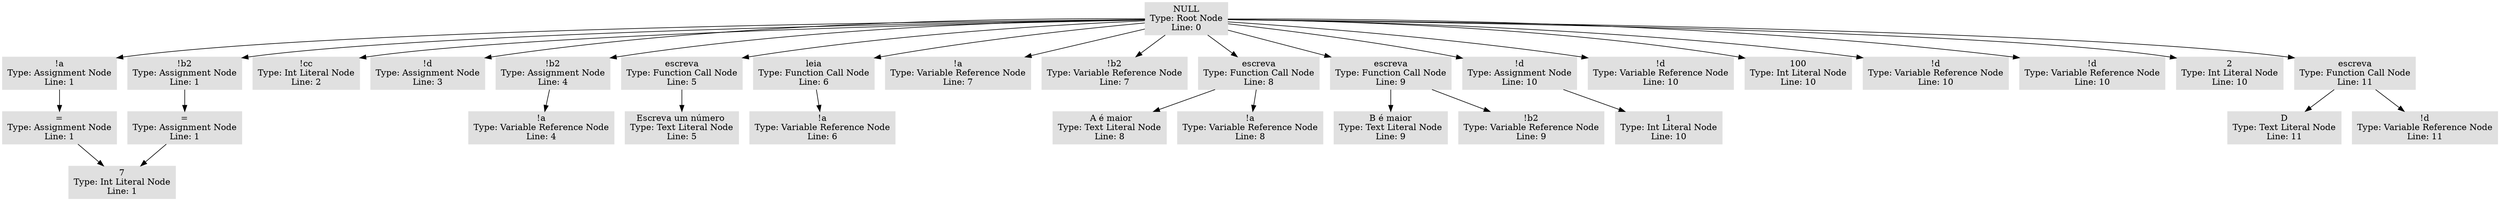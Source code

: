 digraph AST {
  node [shape=box, style=filled, color="#E0E0E0"];
  "0x555555564608" [label="NULL\nType: Root Node\nLine: 0"];
  "0x555555564608" -> "0x5555555656e8";
  "0x5555555656e8" [label="!a\nType: Assignment Node\nLine: 1"];
  "0x5555555656e8" -> "0x5555555658c8";
  "0x5555555658c8" [label="=\nType: Assignment Node\nLine: 1"];
  "0x5555555658c8" -> "0x555555565828";
  "0x555555565828" [label="7\nType: Int Literal Node\nLine: 1"];
  "0x555555564608" -> "0x555555565778";
  "0x555555565778" [label="!b2\nType: Assignment Node\nLine: 1"];
  "0x555555565778" -> "0x555555565868";
  "0x555555565868" [label="=\nType: Assignment Node\nLine: 1"];
  "0x555555565868" -> "0x555555565828";
  "0x555555565828" [label="7\nType: Int Literal Node\nLine: 1"];
  "0x555555564608" -> "0x555555565948";
  "0x555555565948" [label="!cc\nType: Int Literal Node\nLine: 2"];
  "0x555555564608" -> "0x5555555659e8";
  "0x5555555659e8" [label="!d\nType: Assignment Node\nLine: 3"];
  "0x555555564608" -> "0x555555565a28";
  "0x555555565a28" [label="!b2\nType: Assignment Node\nLine: 4"];
  "0x555555565a28" -> "0x555555565aa8";
  "0x555555565aa8" [label="!a\nType: Variable Reference Node\nLine: 4"];
  "0x555555564608" -> "0x555555566738";
  "0x555555566738" [label="escreva\nType: Function Call Node\nLine: 5"];
  "0x555555566738" -> "0x555555566778";
  "0x555555566778" [label="Escreva um número \nType: Text Literal Node\nLine: 5"];
  "0x555555564608" -> "0x5555555667b8";
  "0x5555555667b8" [label="leia\nType: Function Call Node\nLine: 6"];
  "0x5555555667b8" -> "0x555555565a68";
  "0x555555565a68" [label="!a\nType: Variable Reference Node\nLine: 6"];
  "0x555555564608" -> "0x555555566848";
  "0x555555566848" [label="!a\nType: Variable Reference Node\nLine: 7"];
  "0x555555564608" -> "0x555555566888";
  "0x555555566888" [label="!b2\nType: Variable Reference Node\nLine: 7"];
  "0x555555564608" -> "0x555555566928";
  "0x555555566928" [label="escreva\nType: Function Call Node\nLine: 8"];
  "0x555555566928" -> "0x555555566968";
  "0x555555566968" [label=" A é maior\nType: Text Literal Node\nLine: 8"];
  "0x555555566928" -> "0x5555555669c8";
  "0x5555555669c8" [label="!a\nType: Variable Reference Node\nLine: 8"];
  "0x555555564608" -> "0x555555566a08";
  "0x555555566a08" [label="escreva\nType: Function Call Node\nLine: 9"];
  "0x555555566a08" -> "0x555555566ab8";
  "0x555555566ab8" [label="B é maior\nType: Text Literal Node\nLine: 9"];
  "0x555555566a08" -> "0x555555566b18";
  "0x555555566b18" [label="!b2\nType: Variable Reference Node\nLine: 9"];
  "0x555555564608" -> "0x555555566b58";
  "0x555555566b58" [label="!d\nType: Assignment Node\nLine: 10"];
  "0x555555566b58" -> "0x555555566b98";
  "0x555555566b98" [label="1\nType: Int Literal Node\nLine: 10"];
  "0x555555564608" -> "0x555555566bf8";
  "0x555555566bf8" [label="!d\nType: Variable Reference Node\nLine: 10"];
  "0x555555564608" -> "0x555555566cb8";
  "0x555555566cb8" [label="100\nType: Int Literal Node\nLine: 10"];
  "0x555555564608" -> "0x555555566cf8";
  "0x555555566cf8" [label="!d\nType: Variable Reference Node\nLine: 10"];
  "0x555555564608" -> "0x555555566dc8";
  "0x555555566dc8" [label="!d\nType: Variable Reference Node\nLine: 10"];
  "0x555555564608" -> "0x555555566e08";
  "0x555555566e08" [label="2\nType: Int Literal Node\nLine: 10"];
  "0x555555564608" -> "0x555555566ee8";
  "0x555555566ee8" [label="escreva\nType: Function Call Node\nLine: 11"];
  "0x555555566ee8" -> "0x555555566f28";
  "0x555555566f28" [label="D\nType: Text Literal Node\nLine: 11"];
  "0x555555566ee8" -> "0x555555566f88";
  "0x555555566f88" [label="!d\nType: Variable Reference Node\nLine: 11"];
}
